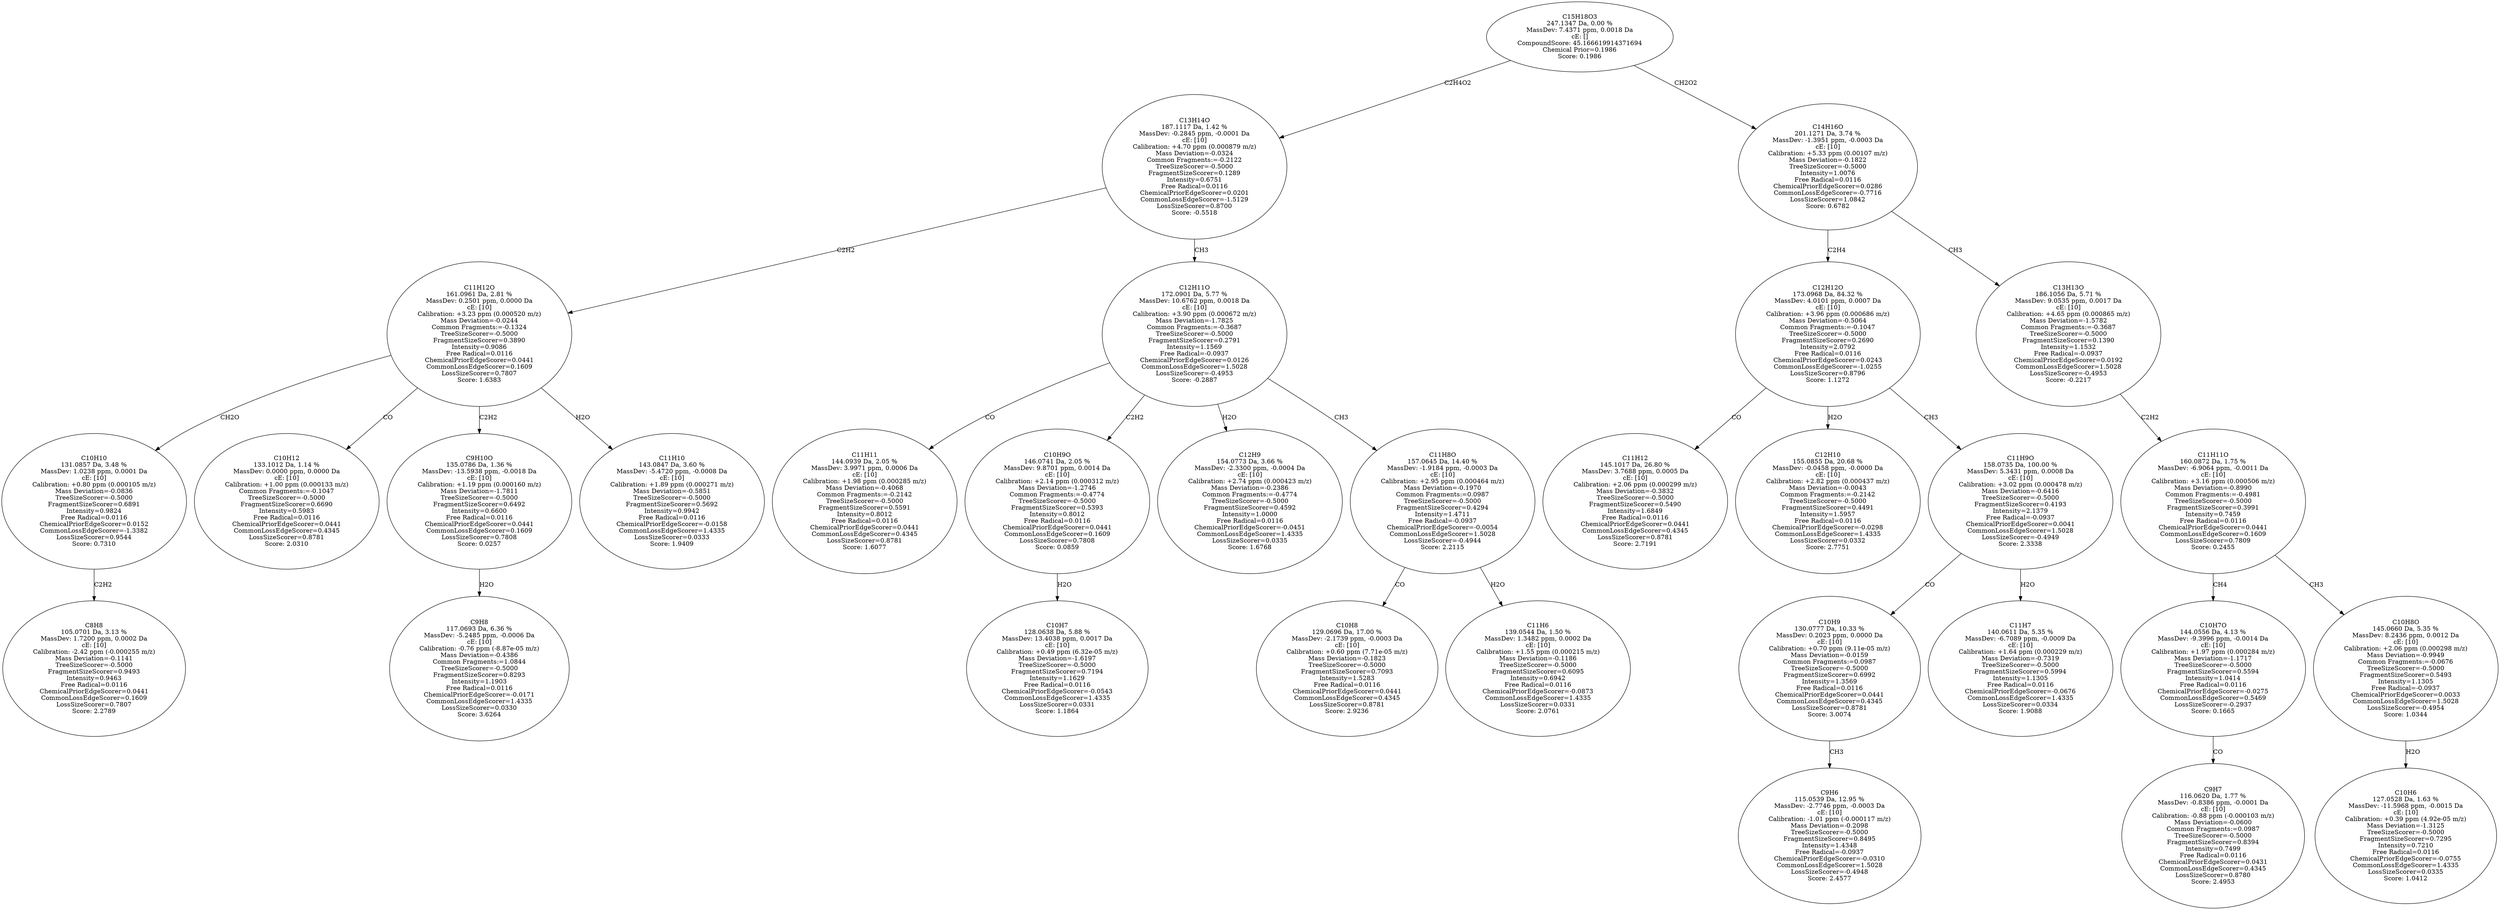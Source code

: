 strict digraph {
v1 [label="C8H8\n105.0701 Da, 3.13 %\nMassDev: 1.7200 ppm, 0.0002 Da\ncE: [10]\nCalibration: -2.42 ppm (-0.000255 m/z)\nMass Deviation=-0.1141\nTreeSizeScorer=-0.5000\nFragmentSizeScorer=0.9493\nIntensity=0.9463\nFree Radical=0.0116\nChemicalPriorEdgeScorer=0.0441\nCommonLossEdgeScorer=0.1609\nLossSizeScorer=0.7807\nScore: 2.2789"];
v2 [label="C10H10\n131.0857 Da, 3.48 %\nMassDev: 1.0238 ppm, 0.0001 Da\ncE: [10]\nCalibration: +0.80 ppm (0.000105 m/z)\nMass Deviation=-0.0836\nTreeSizeScorer=-0.5000\nFragmentSizeScorer=0.6891\nIntensity=0.9824\nFree Radical=0.0116\nChemicalPriorEdgeScorer=0.0152\nCommonLossEdgeScorer=-1.3382\nLossSizeScorer=0.9544\nScore: 0.7310"];
v3 [label="C10H12\n133.1012 Da, 1.14 %\nMassDev: 0.0000 ppm, 0.0000 Da\ncE: [10]\nCalibration: +1.00 ppm (0.000133 m/z)\nCommon Fragments:=-0.1047\nTreeSizeScorer=-0.5000\nFragmentSizeScorer=0.6690\nIntensity=0.5983\nFree Radical=0.0116\nChemicalPriorEdgeScorer=0.0441\nCommonLossEdgeScorer=0.4345\nLossSizeScorer=0.8781\nScore: 2.0310"];
v4 [label="C9H8\n117.0693 Da, 6.36 %\nMassDev: -5.2485 ppm, -0.0006 Da\ncE: [10]\nCalibration: -0.76 ppm (-8.87e-05 m/z)\nMass Deviation=-0.4386\nCommon Fragments:=1.0844\nTreeSizeScorer=-0.5000\nFragmentSizeScorer=0.8293\nIntensity=1.1903\nFree Radical=0.0116\nChemicalPriorEdgeScorer=-0.0171\nCommonLossEdgeScorer=1.4335\nLossSizeScorer=0.0330\nScore: 3.6264"];
v5 [label="C9H10O\n135.0786 Da, 1.36 %\nMassDev: -13.5938 ppm, -0.0018 Da\ncE: [10]\nCalibration: +1.19 ppm (0.000160 m/z)\nMass Deviation=-1.7811\nTreeSizeScorer=-0.5000\nFragmentSizeScorer=0.6492\nIntensity=0.6600\nFree Radical=0.0116\nChemicalPriorEdgeScorer=0.0441\nCommonLossEdgeScorer=0.1609\nLossSizeScorer=0.7808\nScore: 0.0257"];
v6 [label="C11H10\n143.0847 Da, 3.60 %\nMassDev: -5.4720 ppm, -0.0008 Da\ncE: [10]\nCalibration: +1.89 ppm (0.000271 m/z)\nMass Deviation=-0.5851\nTreeSizeScorer=-0.5000\nFragmentSizeScorer=0.5692\nIntensity=0.9942\nFree Radical=0.0116\nChemicalPriorEdgeScorer=-0.0158\nCommonLossEdgeScorer=1.4335\nLossSizeScorer=0.0333\nScore: 1.9409"];
v7 [label="C11H12O\n161.0961 Da, 2.81 %\nMassDev: 0.2501 ppm, 0.0000 Da\ncE: [10]\nCalibration: +3.23 ppm (0.000520 m/z)\nMass Deviation=-0.0244\nCommon Fragments:=-0.1324\nTreeSizeScorer=-0.5000\nFragmentSizeScorer=0.3890\nIntensity=0.9086\nFree Radical=0.0116\nChemicalPriorEdgeScorer=0.0441\nCommonLossEdgeScorer=0.1609\nLossSizeScorer=0.7807\nScore: 1.6383"];
v8 [label="C11H11\n144.0939 Da, 2.05 %\nMassDev: 3.9971 ppm, 0.0006 Da\ncE: [10]\nCalibration: +1.98 ppm (0.000285 m/z)\nMass Deviation=-0.4068\nCommon Fragments:=-0.2142\nTreeSizeScorer=-0.5000\nFragmentSizeScorer=0.5591\nIntensity=0.8012\nFree Radical=0.0116\nChemicalPriorEdgeScorer=0.0441\nCommonLossEdgeScorer=0.4345\nLossSizeScorer=0.8781\nScore: 1.6077"];
v9 [label="C10H7\n128.0638 Da, 5.88 %\nMassDev: 13.4038 ppm, 0.0017 Da\ncE: [10]\nCalibration: +0.49 ppm (6.32e-05 m/z)\nMass Deviation=-1.6197\nTreeSizeScorer=-0.5000\nFragmentSizeScorer=0.7194\nIntensity=1.1629\nFree Radical=0.0116\nChemicalPriorEdgeScorer=-0.0543\nCommonLossEdgeScorer=1.4335\nLossSizeScorer=0.0331\nScore: 1.1864"];
v10 [label="C10H9O\n146.0741 Da, 2.05 %\nMassDev: 9.8701 ppm, 0.0014 Da\ncE: [10]\nCalibration: +2.14 ppm (0.000312 m/z)\nMass Deviation=-1.2746\nCommon Fragments:=-0.4774\nTreeSizeScorer=-0.5000\nFragmentSizeScorer=0.5393\nIntensity=0.8012\nFree Radical=0.0116\nChemicalPriorEdgeScorer=0.0441\nCommonLossEdgeScorer=0.1609\nLossSizeScorer=0.7808\nScore: 0.0859"];
v11 [label="C12H9\n154.0773 Da, 3.66 %\nMassDev: -2.3300 ppm, -0.0004 Da\ncE: [10]\nCalibration: +2.74 ppm (0.000423 m/z)\nMass Deviation=-0.2386\nCommon Fragments:=-0.4774\nTreeSizeScorer=-0.5000\nFragmentSizeScorer=0.4592\nIntensity=1.0000\nFree Radical=0.0116\nChemicalPriorEdgeScorer=-0.0451\nCommonLossEdgeScorer=1.4335\nLossSizeScorer=0.0335\nScore: 1.6768"];
v12 [label="C10H8\n129.0696 Da, 17.00 %\nMassDev: -2.1739 ppm, -0.0003 Da\ncE: [10]\nCalibration: +0.60 ppm (7.71e-05 m/z)\nMass Deviation=-0.1823\nTreeSizeScorer=-0.5000\nFragmentSizeScorer=0.7093\nIntensity=1.5283\nFree Radical=0.0116\nChemicalPriorEdgeScorer=0.0441\nCommonLossEdgeScorer=0.4345\nLossSizeScorer=0.8781\nScore: 2.9236"];
v13 [label="C11H6\n139.0544 Da, 1.50 %\nMassDev: 1.3482 ppm, 0.0002 Da\ncE: [10]\nCalibration: +1.55 ppm (0.000215 m/z)\nMass Deviation=-0.1186\nTreeSizeScorer=-0.5000\nFragmentSizeScorer=0.6095\nIntensity=0.6942\nFree Radical=0.0116\nChemicalPriorEdgeScorer=-0.0873\nCommonLossEdgeScorer=1.4335\nLossSizeScorer=0.0331\nScore: 2.0761"];
v14 [label="C11H8O\n157.0645 Da, 14.40 %\nMassDev: -1.9184 ppm, -0.0003 Da\ncE: [10]\nCalibration: +2.95 ppm (0.000464 m/z)\nMass Deviation=-0.1970\nCommon Fragments:=0.0987\nTreeSizeScorer=-0.5000\nFragmentSizeScorer=0.4294\nIntensity=1.4711\nFree Radical=-0.0937\nChemicalPriorEdgeScorer=-0.0054\nCommonLossEdgeScorer=1.5028\nLossSizeScorer=-0.4944\nScore: 2.2115"];
v15 [label="C12H11O\n172.0901 Da, 5.77 %\nMassDev: 10.6762 ppm, 0.0018 Da\ncE: [10]\nCalibration: +3.90 ppm (0.000672 m/z)\nMass Deviation=-1.7825\nCommon Fragments:=-0.3687\nTreeSizeScorer=-0.5000\nFragmentSizeScorer=0.2791\nIntensity=1.1569\nFree Radical=-0.0937\nChemicalPriorEdgeScorer=0.0126\nCommonLossEdgeScorer=1.5028\nLossSizeScorer=-0.4953\nScore: -0.2887"];
v16 [label="C13H14O\n187.1117 Da, 1.42 %\nMassDev: -0.2845 ppm, -0.0001 Da\ncE: [10]\nCalibration: +4.70 ppm (0.000879 m/z)\nMass Deviation=-0.0324\nCommon Fragments:=-0.2122\nTreeSizeScorer=-0.5000\nFragmentSizeScorer=0.1289\nIntensity=0.6751\nFree Radical=0.0116\nChemicalPriorEdgeScorer=0.0201\nCommonLossEdgeScorer=-1.5129\nLossSizeScorer=0.8700\nScore: -0.5518"];
v17 [label="C11H12\n145.1017 Da, 26.80 %\nMassDev: 3.7688 ppm, 0.0005 Da\ncE: [10]\nCalibration: +2.06 ppm (0.000299 m/z)\nMass Deviation=-0.3832\nTreeSizeScorer=-0.5000\nFragmentSizeScorer=0.5490\nIntensity=1.6849\nFree Radical=0.0116\nChemicalPriorEdgeScorer=0.0441\nCommonLossEdgeScorer=0.4345\nLossSizeScorer=0.8781\nScore: 2.7191"];
v18 [label="C12H10\n155.0855 Da, 20.68 %\nMassDev: -0.0458 ppm, -0.0000 Da\ncE: [10]\nCalibration: +2.82 ppm (0.000437 m/z)\nMass Deviation=-0.0043\nCommon Fragments:=-0.2142\nTreeSizeScorer=-0.5000\nFragmentSizeScorer=0.4491\nIntensity=1.5957\nFree Radical=0.0116\nChemicalPriorEdgeScorer=-0.0298\nCommonLossEdgeScorer=1.4335\nLossSizeScorer=0.0332\nScore: 2.7751"];
v19 [label="C9H6\n115.0539 Da, 12.95 %\nMassDev: -2.7746 ppm, -0.0003 Da\ncE: [10]\nCalibration: -1.01 ppm (-0.000117 m/z)\nMass Deviation=-0.2098\nTreeSizeScorer=-0.5000\nFragmentSizeScorer=0.8495\nIntensity=1.4348\nFree Radical=-0.0937\nChemicalPriorEdgeScorer=-0.0310\nCommonLossEdgeScorer=1.5028\nLossSizeScorer=-0.4948\nScore: 2.4577"];
v20 [label="C10H9\n130.0777 Da, 10.33 %\nMassDev: 0.2023 ppm, 0.0000 Da\ncE: [10]\nCalibration: +0.70 ppm (9.11e-05 m/z)\nMass Deviation=-0.0159\nCommon Fragments:=0.0987\nTreeSizeScorer=-0.5000\nFragmentSizeScorer=0.6992\nIntensity=1.3569\nFree Radical=0.0116\nChemicalPriorEdgeScorer=0.0441\nCommonLossEdgeScorer=0.4345\nLossSizeScorer=0.8781\nScore: 3.0074"];
v21 [label="C11H7\n140.0611 Da, 5.35 %\nMassDev: -6.7089 ppm, -0.0009 Da\ncE: [10]\nCalibration: +1.64 ppm (0.000229 m/z)\nMass Deviation=-0.7319\nTreeSizeScorer=-0.5000\nFragmentSizeScorer=0.5994\nIntensity=1.1305\nFree Radical=0.0116\nChemicalPriorEdgeScorer=-0.0676\nCommonLossEdgeScorer=1.4335\nLossSizeScorer=0.0334\nScore: 1.9088"];
v22 [label="C11H9O\n158.0735 Da, 100.00 %\nMassDev: 5.3431 ppm, 0.0008 Da\ncE: [10]\nCalibration: +3.02 ppm (0.000478 m/z)\nMass Deviation=-0.6416\nTreeSizeScorer=-0.5000\nFragmentSizeScorer=0.4193\nIntensity=2.1379\nFree Radical=-0.0937\nChemicalPriorEdgeScorer=0.0041\nCommonLossEdgeScorer=1.5028\nLossSizeScorer=-0.4949\nScore: 2.3338"];
v23 [label="C12H12O\n173.0968 Da, 84.32 %\nMassDev: 4.0101 ppm, 0.0007 Da\ncE: [10]\nCalibration: +3.96 ppm (0.000686 m/z)\nMass Deviation=-0.5064\nCommon Fragments:=-0.1047\nTreeSizeScorer=-0.5000\nFragmentSizeScorer=0.2690\nIntensity=2.0792\nFree Radical=0.0116\nChemicalPriorEdgeScorer=0.0243\nCommonLossEdgeScorer=-1.0255\nLossSizeScorer=0.8796\nScore: 1.1272"];
v24 [label="C9H7\n116.0620 Da, 1.77 %\nMassDev: -0.8386 ppm, -0.0001 Da\ncE: [10]\nCalibration: -0.88 ppm (-0.000103 m/z)\nMass Deviation=-0.0600\nCommon Fragments:=0.0987\nTreeSizeScorer=-0.5000\nFragmentSizeScorer=0.8394\nIntensity=0.7499\nFree Radical=0.0116\nChemicalPriorEdgeScorer=0.0431\nCommonLossEdgeScorer=0.4345\nLossSizeScorer=0.8780\nScore: 2.4953"];
v25 [label="C10H7O\n144.0556 Da, 4.13 %\nMassDev: -9.3996 ppm, -0.0014 Da\ncE: [10]\nCalibration: +1.97 ppm (0.000284 m/z)\nMass Deviation=-1.1717\nTreeSizeScorer=-0.5000\nFragmentSizeScorer=0.5594\nIntensity=1.0414\nFree Radical=0.0116\nChemicalPriorEdgeScorer=-0.0275\nCommonLossEdgeScorer=0.5469\nLossSizeScorer=-0.2937\nScore: 0.1665"];
v26 [label="C10H6\n127.0528 Da, 1.63 %\nMassDev: -11.5968 ppm, -0.0015 Da\ncE: [10]\nCalibration: +0.39 ppm (4.92e-05 m/z)\nMass Deviation=-1.3125\nTreeSizeScorer=-0.5000\nFragmentSizeScorer=0.7295\nIntensity=0.7210\nFree Radical=0.0116\nChemicalPriorEdgeScorer=-0.0755\nCommonLossEdgeScorer=1.4335\nLossSizeScorer=0.0335\nScore: 1.0412"];
v27 [label="C10H8O\n145.0660 Da, 5.35 %\nMassDev: 8.2436 ppm, 0.0012 Da\ncE: [10]\nCalibration: +2.06 ppm (0.000298 m/z)\nMass Deviation=-0.9949\nCommon Fragments:=-0.0676\nTreeSizeScorer=-0.5000\nFragmentSizeScorer=0.5493\nIntensity=1.1305\nFree Radical=-0.0937\nChemicalPriorEdgeScorer=0.0033\nCommonLossEdgeScorer=1.5028\nLossSizeScorer=-0.4954\nScore: 1.0344"];
v28 [label="C11H11O\n160.0872 Da, 1.75 %\nMassDev: -6.9064 ppm, -0.0011 Da\ncE: [10]\nCalibration: +3.16 ppm (0.000506 m/z)\nMass Deviation=-0.8990\nCommon Fragments:=-0.4981\nTreeSizeScorer=-0.5000\nFragmentSizeScorer=0.3991\nIntensity=0.7459\nFree Radical=0.0116\nChemicalPriorEdgeScorer=0.0441\nCommonLossEdgeScorer=0.1609\nLossSizeScorer=0.7809\nScore: 0.2455"];
v29 [label="C13H13O\n186.1056 Da, 5.71 %\nMassDev: 9.0535 ppm, 0.0017 Da\ncE: [10]\nCalibration: +4.65 ppm (0.000865 m/z)\nMass Deviation=-1.5782\nCommon Fragments:=-0.3687\nTreeSizeScorer=-0.5000\nFragmentSizeScorer=0.1390\nIntensity=1.1532\nFree Radical=-0.0937\nChemicalPriorEdgeScorer=0.0192\nCommonLossEdgeScorer=1.5028\nLossSizeScorer=-0.4953\nScore: -0.2217"];
v30 [label="C14H16O\n201.1271 Da, 3.74 %\nMassDev: -1.3951 ppm, -0.0003 Da\ncE: [10]\nCalibration: +5.33 ppm (0.00107 m/z)\nMass Deviation=-0.1822\nTreeSizeScorer=-0.5000\nIntensity=1.0076\nFree Radical=0.0116\nChemicalPriorEdgeScorer=0.0286\nCommonLossEdgeScorer=-0.7716\nLossSizeScorer=1.0842\nScore: 0.6782"];
v31 [label="C15H18O3\n247.1347 Da, 0.00 %\nMassDev: 7.4371 ppm, 0.0018 Da\ncE: []\nCompoundScore: 45.166619914371694\nChemical Prior=0.1986\nScore: 0.1986"];
v2 -> v1 [label="C2H2"];
v7 -> v2 [label="CH2O"];
v7 -> v3 [label="CO"];
v5 -> v4 [label="H2O"];
v7 -> v5 [label="C2H2"];
v7 -> v6 [label="H2O"];
v16 -> v7 [label="C2H2"];
v15 -> v8 [label="CO"];
v10 -> v9 [label="H2O"];
v15 -> v10 [label="C2H2"];
v15 -> v11 [label="H2O"];
v14 -> v12 [label="CO"];
v14 -> v13 [label="H2O"];
v15 -> v14 [label="CH3"];
v16 -> v15 [label="CH3"];
v31 -> v16 [label="C2H4O2"];
v23 -> v17 [label="CO"];
v23 -> v18 [label="H2O"];
v20 -> v19 [label="CH3"];
v22 -> v20 [label="CO"];
v22 -> v21 [label="H2O"];
v23 -> v22 [label="CH3"];
v30 -> v23 [label="C2H4"];
v25 -> v24 [label="CO"];
v28 -> v25 [label="CH4"];
v27 -> v26 [label="H2O"];
v28 -> v27 [label="CH3"];
v29 -> v28 [label="C2H2"];
v30 -> v29 [label="CH3"];
v31 -> v30 [label="CH2O2"];
}